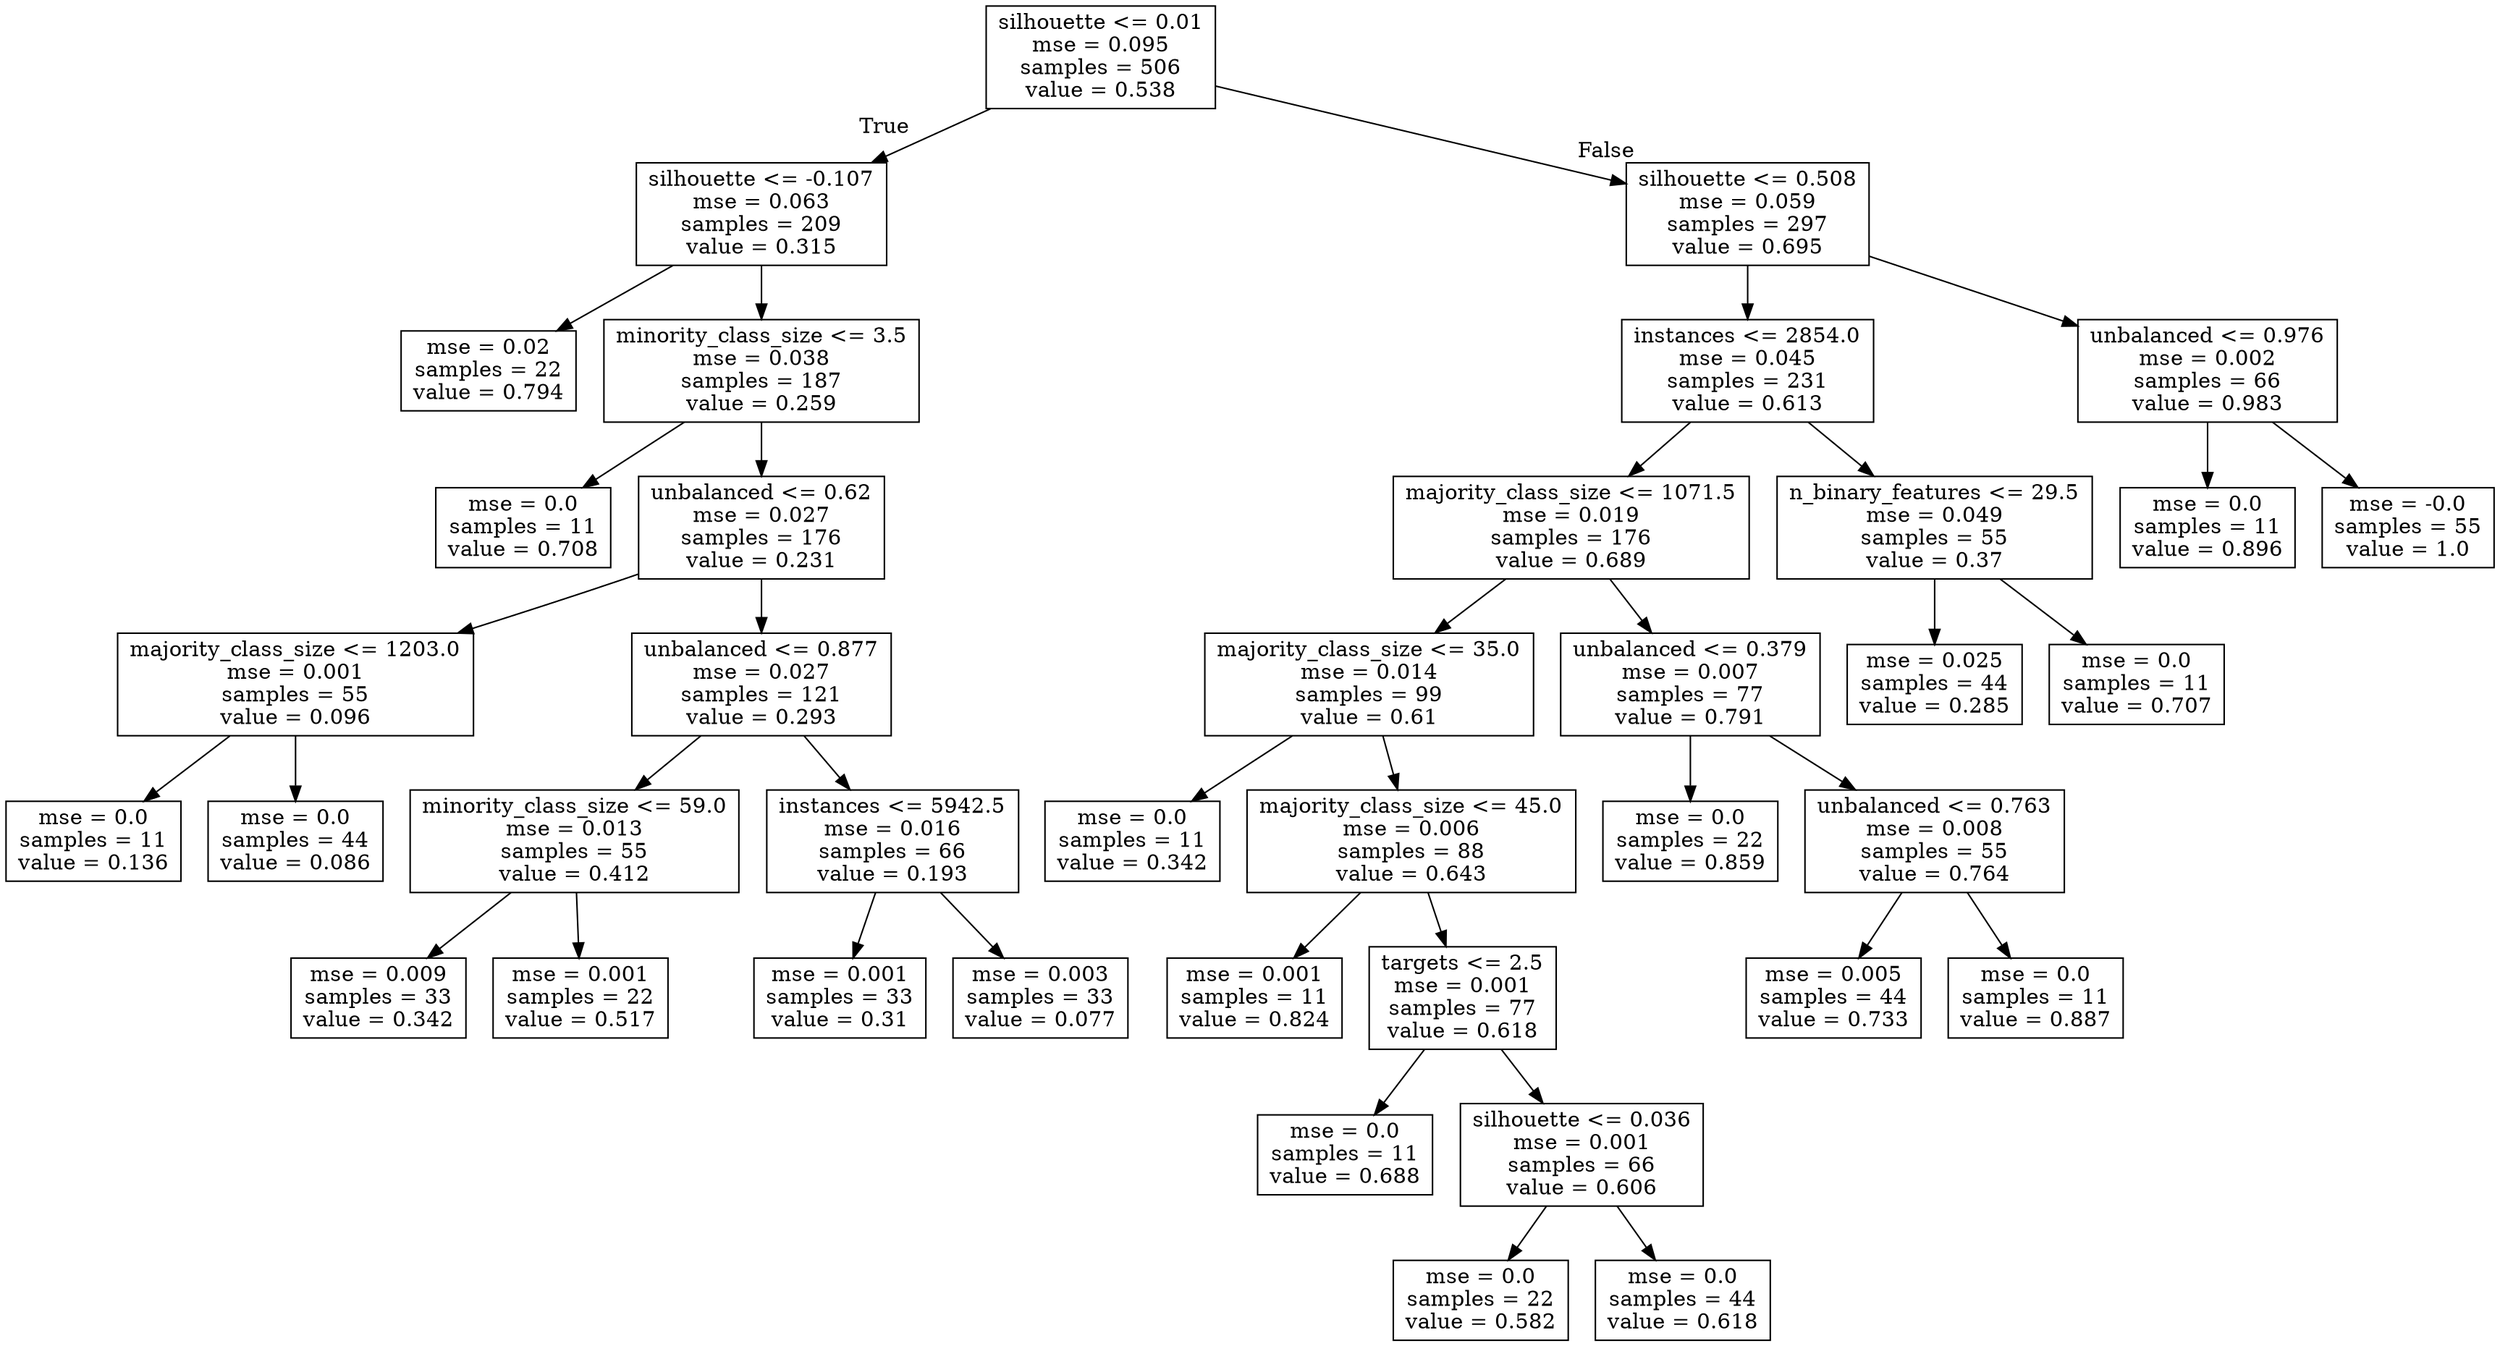 digraph Tree {
node [shape=box] ;
0 [label="silhouette <= 0.01\nmse = 0.095\nsamples = 506\nvalue = 0.538"] ;
1 [label="silhouette <= -0.107\nmse = 0.063\nsamples = 209\nvalue = 0.315"] ;
0 -> 1 [labeldistance=2.5, labelangle=45, headlabel="True"] ;
2 [label="mse = 0.02\nsamples = 22\nvalue = 0.794"] ;
1 -> 2 ;
3 [label="minority_class_size <= 3.5\nmse = 0.038\nsamples = 187\nvalue = 0.259"] ;
1 -> 3 ;
4 [label="mse = 0.0\nsamples = 11\nvalue = 0.708"] ;
3 -> 4 ;
5 [label="unbalanced <= 0.62\nmse = 0.027\nsamples = 176\nvalue = 0.231"] ;
3 -> 5 ;
6 [label="majority_class_size <= 1203.0\nmse = 0.001\nsamples = 55\nvalue = 0.096"] ;
5 -> 6 ;
7 [label="mse = 0.0\nsamples = 11\nvalue = 0.136"] ;
6 -> 7 ;
8 [label="mse = 0.0\nsamples = 44\nvalue = 0.086"] ;
6 -> 8 ;
9 [label="unbalanced <= 0.877\nmse = 0.027\nsamples = 121\nvalue = 0.293"] ;
5 -> 9 ;
10 [label="minority_class_size <= 59.0\nmse = 0.013\nsamples = 55\nvalue = 0.412"] ;
9 -> 10 ;
11 [label="mse = 0.009\nsamples = 33\nvalue = 0.342"] ;
10 -> 11 ;
12 [label="mse = 0.001\nsamples = 22\nvalue = 0.517"] ;
10 -> 12 ;
13 [label="instances <= 5942.5\nmse = 0.016\nsamples = 66\nvalue = 0.193"] ;
9 -> 13 ;
14 [label="mse = 0.001\nsamples = 33\nvalue = 0.31"] ;
13 -> 14 ;
15 [label="mse = 0.003\nsamples = 33\nvalue = 0.077"] ;
13 -> 15 ;
16 [label="silhouette <= 0.508\nmse = 0.059\nsamples = 297\nvalue = 0.695"] ;
0 -> 16 [labeldistance=2.5, labelangle=-45, headlabel="False"] ;
17 [label="instances <= 2854.0\nmse = 0.045\nsamples = 231\nvalue = 0.613"] ;
16 -> 17 ;
18 [label="majority_class_size <= 1071.5\nmse = 0.019\nsamples = 176\nvalue = 0.689"] ;
17 -> 18 ;
19 [label="majority_class_size <= 35.0\nmse = 0.014\nsamples = 99\nvalue = 0.61"] ;
18 -> 19 ;
20 [label="mse = 0.0\nsamples = 11\nvalue = 0.342"] ;
19 -> 20 ;
21 [label="majority_class_size <= 45.0\nmse = 0.006\nsamples = 88\nvalue = 0.643"] ;
19 -> 21 ;
22 [label="mse = 0.001\nsamples = 11\nvalue = 0.824"] ;
21 -> 22 ;
23 [label="targets <= 2.5\nmse = 0.001\nsamples = 77\nvalue = 0.618"] ;
21 -> 23 ;
24 [label="mse = 0.0\nsamples = 11\nvalue = 0.688"] ;
23 -> 24 ;
25 [label="silhouette <= 0.036\nmse = 0.001\nsamples = 66\nvalue = 0.606"] ;
23 -> 25 ;
26 [label="mse = 0.0\nsamples = 22\nvalue = 0.582"] ;
25 -> 26 ;
27 [label="mse = 0.0\nsamples = 44\nvalue = 0.618"] ;
25 -> 27 ;
28 [label="unbalanced <= 0.379\nmse = 0.007\nsamples = 77\nvalue = 0.791"] ;
18 -> 28 ;
29 [label="mse = 0.0\nsamples = 22\nvalue = 0.859"] ;
28 -> 29 ;
30 [label="unbalanced <= 0.763\nmse = 0.008\nsamples = 55\nvalue = 0.764"] ;
28 -> 30 ;
31 [label="mse = 0.005\nsamples = 44\nvalue = 0.733"] ;
30 -> 31 ;
32 [label="mse = 0.0\nsamples = 11\nvalue = 0.887"] ;
30 -> 32 ;
33 [label="n_binary_features <= 29.5\nmse = 0.049\nsamples = 55\nvalue = 0.37"] ;
17 -> 33 ;
34 [label="mse = 0.025\nsamples = 44\nvalue = 0.285"] ;
33 -> 34 ;
35 [label="mse = 0.0\nsamples = 11\nvalue = 0.707"] ;
33 -> 35 ;
36 [label="unbalanced <= 0.976\nmse = 0.002\nsamples = 66\nvalue = 0.983"] ;
16 -> 36 ;
37 [label="mse = 0.0\nsamples = 11\nvalue = 0.896"] ;
36 -> 37 ;
38 [label="mse = -0.0\nsamples = 55\nvalue = 1.0"] ;
36 -> 38 ;
}